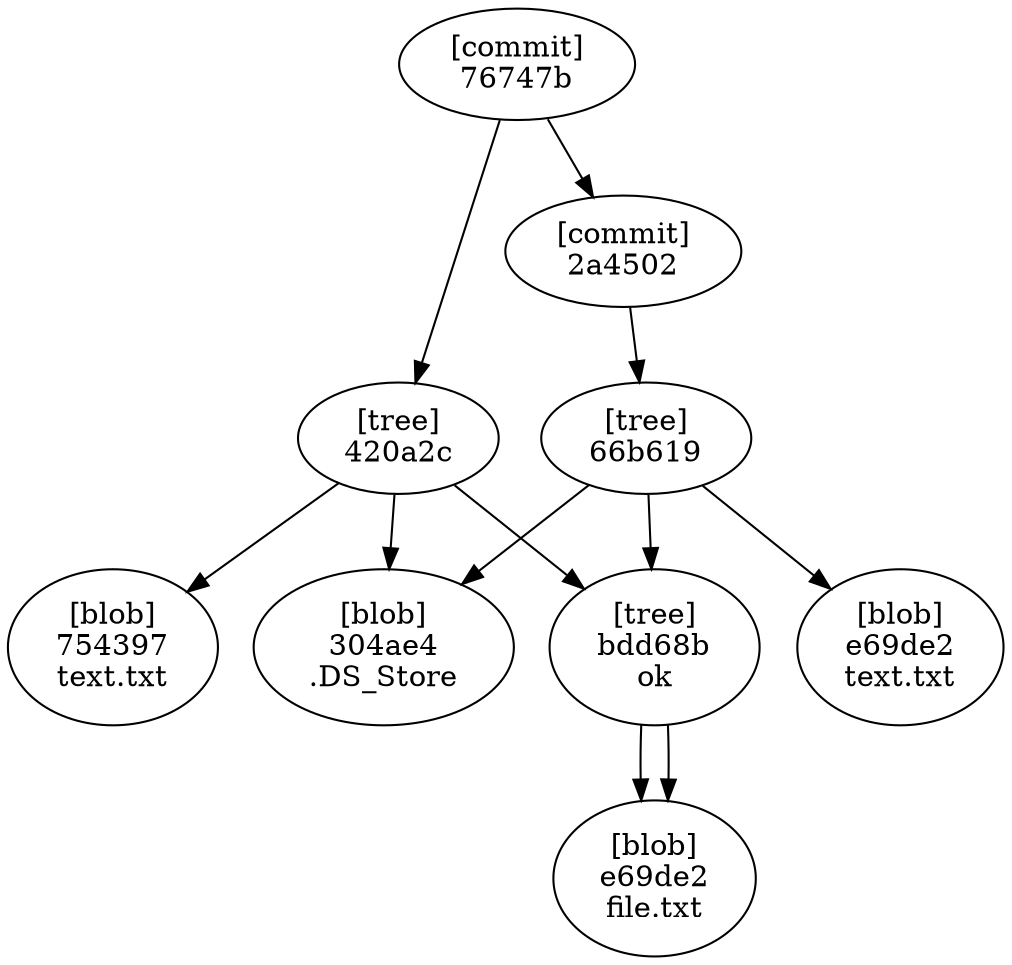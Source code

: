 digraph G {
    "[commit]\n76747b" -> "[tree]\n420a2c"
    "[tree]\n420a2c" -> "[blob]\n304ae4\n.DS_Store"
    "[tree]\n420a2c" -> "[tree]\nbdd68b\nok"
    "[tree]\nbdd68b\nok" -> "[blob]\ne69de2\nfile.txt"
    "[tree]\n420a2c" -> "[blob]\n754397\ntext.txt"
    "[commit]\n76747b" -> "[commit]\n2a4502"
    "[commit]\n2a4502" -> "[tree]\n66b619"
    "[tree]\n66b619" -> "[blob]\n304ae4\n.DS_Store"
    "[tree]\n66b619" -> "[tree]\nbdd68b\nok"
    "[tree]\nbdd68b\nok" -> "[blob]\ne69de2\nfile.txt"
    "[tree]\n66b619" -> "[blob]\ne69de2\ntext.txt"
}